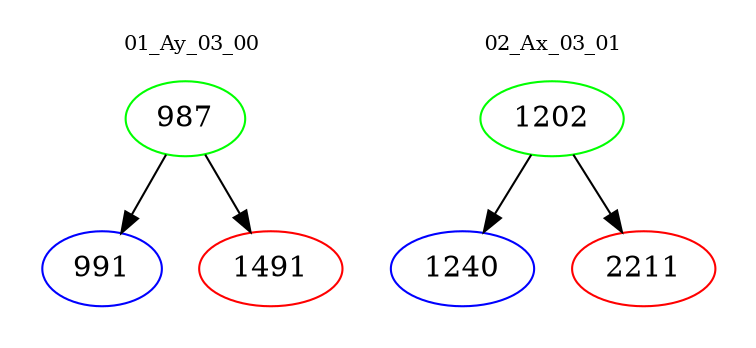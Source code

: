 digraph{
subgraph cluster_0 {
color = white
label = "01_Ay_03_00";
fontsize=10;
T0_987 [label="987", color="green"]
T0_987 -> T0_991 [color="black"]
T0_991 [label="991", color="blue"]
T0_987 -> T0_1491 [color="black"]
T0_1491 [label="1491", color="red"]
}
subgraph cluster_1 {
color = white
label = "02_Ax_03_01";
fontsize=10;
T1_1202 [label="1202", color="green"]
T1_1202 -> T1_1240 [color="black"]
T1_1240 [label="1240", color="blue"]
T1_1202 -> T1_2211 [color="black"]
T1_2211 [label="2211", color="red"]
}
}
